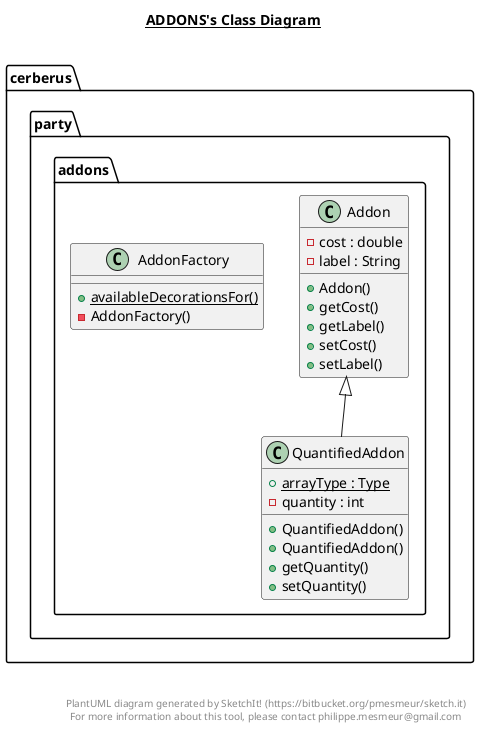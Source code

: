 @startuml

title __ADDONS's Class Diagram__\n

  namespace cerberus {
    namespace party {
      namespace addons {
        class cerberus.party.addons.Addon {
            - cost : double
            - label : String
            + Addon()
            + getCost()
            + getLabel()
            + setCost()
            + setLabel()
        }
      }
    }
  }
  

  namespace cerberus {
    namespace party {
      namespace addons {
        class cerberus.party.addons.AddonFactory {
            {static} + availableDecorationsFor()
            - AddonFactory()
        }
      }
    }
  }
  

  namespace cerberus {
    namespace party {
      namespace addons {
        class cerberus.party.addons.QuantifiedAddon {
            {static} + arrayType : Type
            - quantity : int
            + QuantifiedAddon()
            + QuantifiedAddon()
            + getQuantity()
            + setQuantity()
        }
      }
    }
  }
  

  cerberus.party.addons.QuantifiedAddon -up-|> cerberus.party.addons.Addon


right footer


PlantUML diagram generated by SketchIt! (https://bitbucket.org/pmesmeur/sketch.it)
For more information about this tool, please contact philippe.mesmeur@gmail.com
endfooter

@enduml
